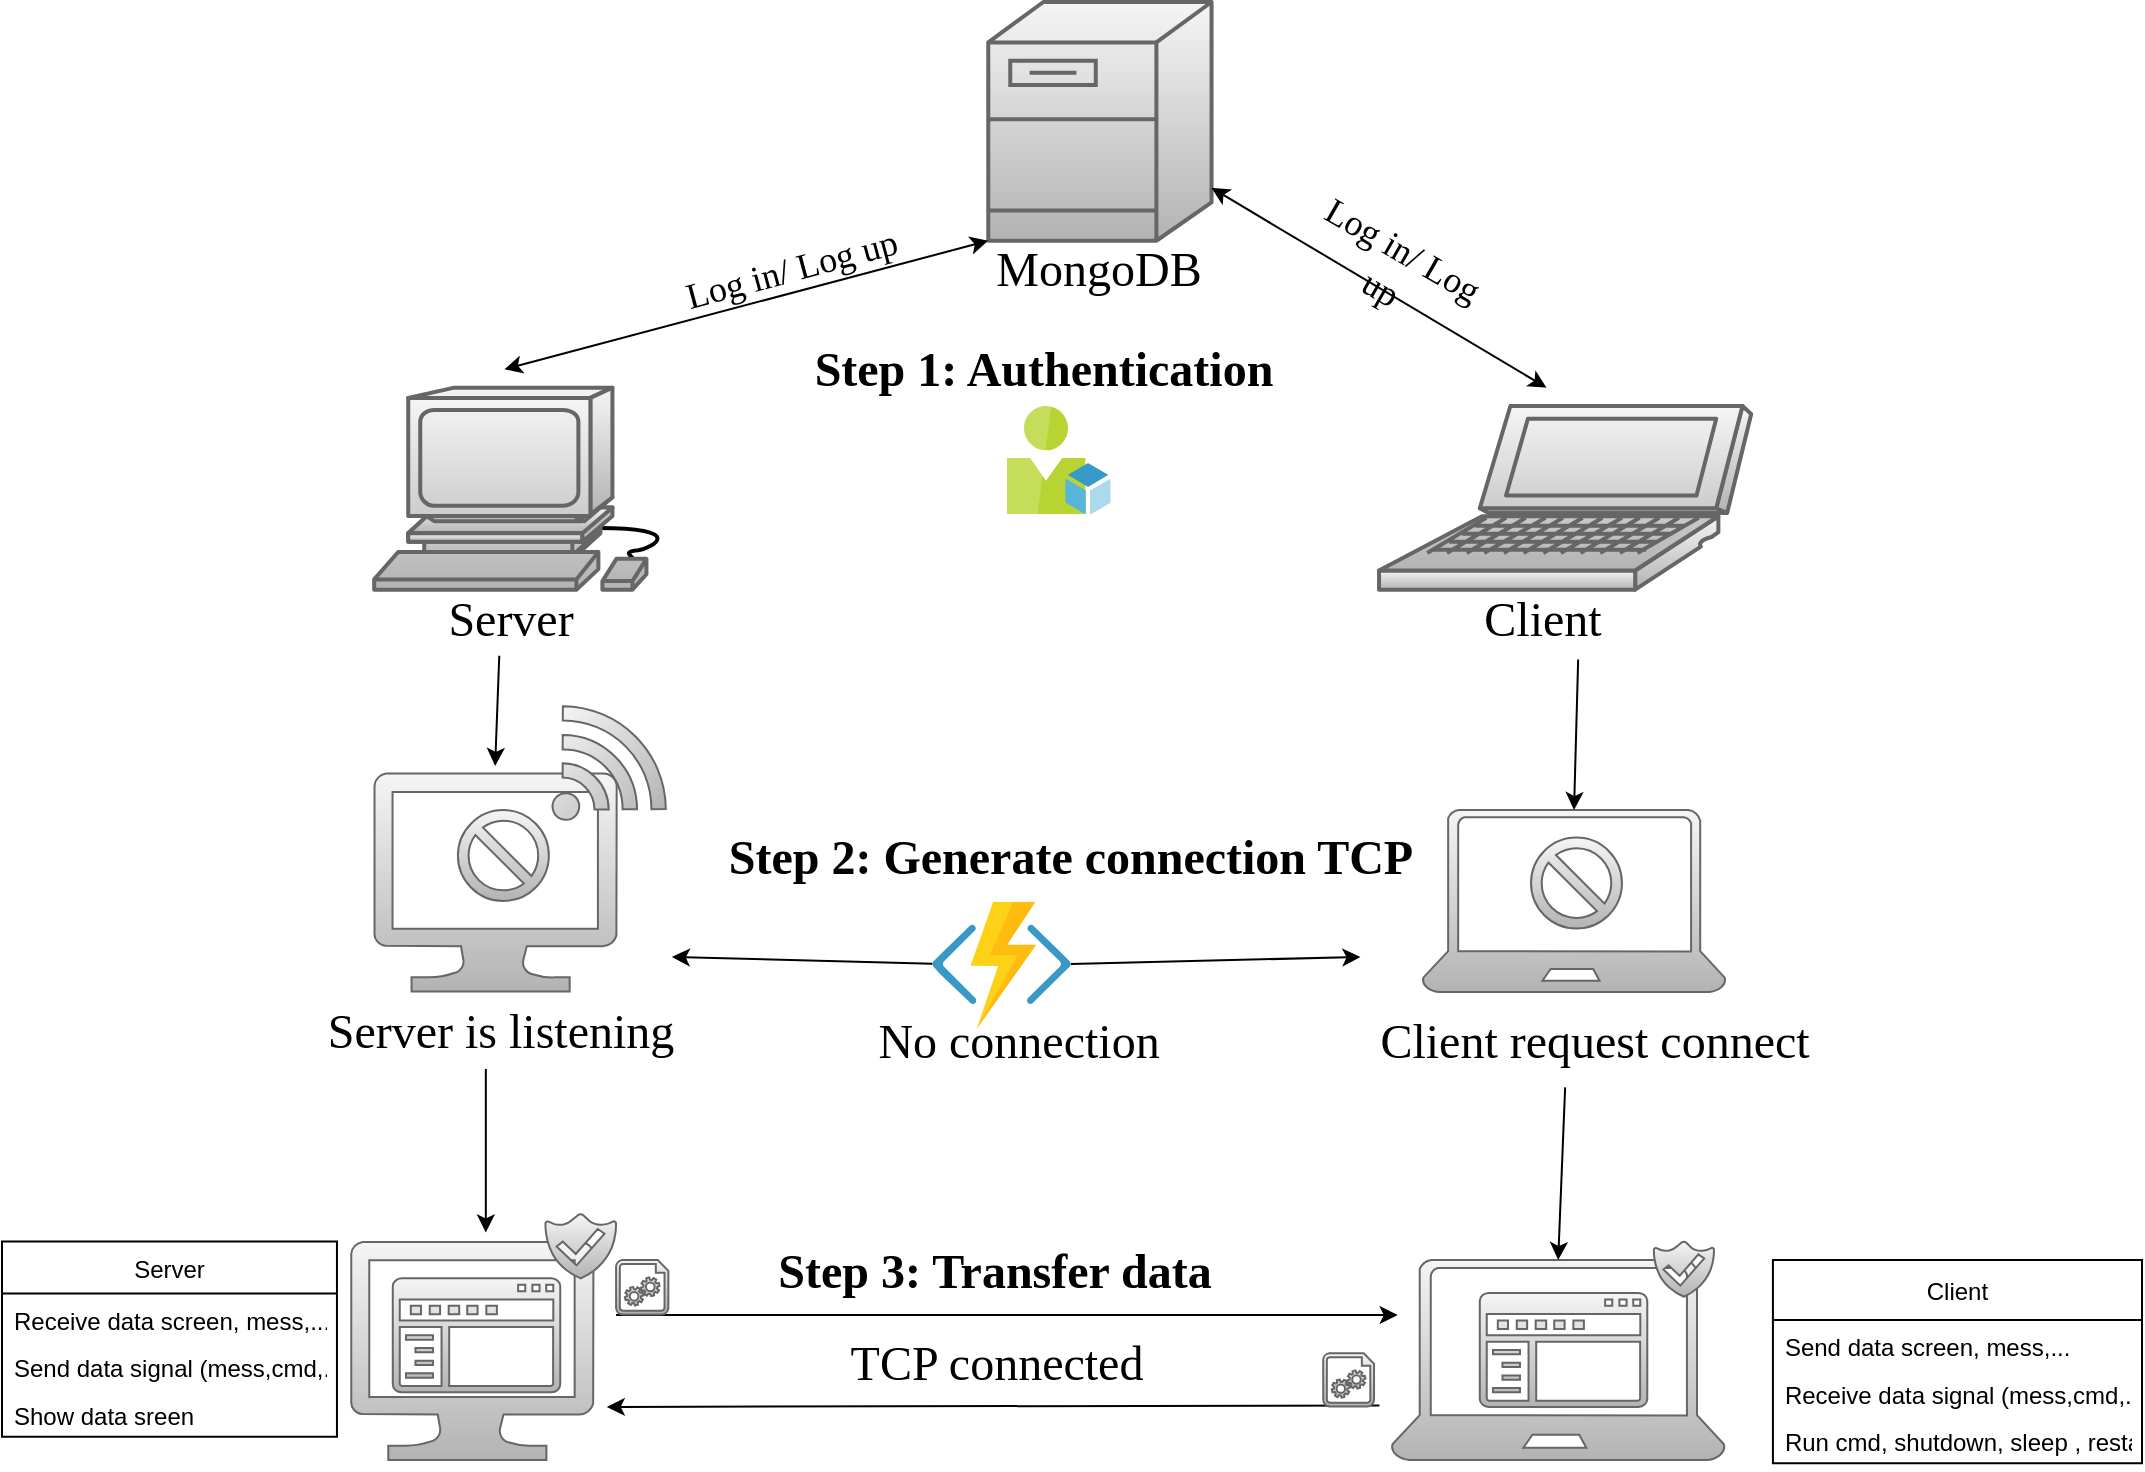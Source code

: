 <mxfile version="14.8.1" type="github">
  <diagram name="Page-1" id="c37626ed-c26b-45fb-9056-f9ebc6bb27b6">
    <mxGraphModel dx="1592" dy="962" grid="1" gridSize="10" guides="1" tooltips="1" connect="1" arrows="1" fold="1" page="1" pageScale="1" pageWidth="1100" pageHeight="850" background="none" math="0" shadow="0">
      <root>
        <mxCell id="0" />
        <mxCell id="1" parent="0" />
        <mxCell id="i_g6gHEMHeRlBMEb21og-68" value="" style="group" vertex="1" connectable="0" parent="1">
          <mxGeometry x="10" y="20" width="1070" height="730" as="geometry" />
        </mxCell>
        <mxCell id="i_g6gHEMHeRlBMEb21og-1" value="" style="shape=mxgraph.cisco.computers_and_peripherals.laptop;html=1;pointerEvents=1;dashed=0;fillColor=#f5f5f5;strokeColor=#666666;strokeWidth=2;verticalLabelPosition=bottom;verticalAlign=top;align=center;outlineConnect=0;gradientColor=#b3b3b3;" vertex="1" parent="i_g6gHEMHeRlBMEb21og-68">
          <mxGeometry x="688.522" y="202.013" width="186.087" height="91.824" as="geometry" />
        </mxCell>
        <mxCell id="i_g6gHEMHeRlBMEb21og-2" value="" style="shape=mxgraph.cisco.computers_and_peripherals.workstation;html=1;pointerEvents=1;dashed=0;fillColor=#f5f5f5;strokeColor=#666666;strokeWidth=2;verticalLabelPosition=bottom;verticalAlign=top;align=center;outlineConnect=0;gradientColor=#b3b3b3;" vertex="1" parent="i_g6gHEMHeRlBMEb21og-68">
          <mxGeometry x="186.087" y="192.83" width="158.174" height="101.006" as="geometry" />
        </mxCell>
        <mxCell id="i_g6gHEMHeRlBMEb21og-3" value="" style="shape=mxgraph.cisco.servers.fileserver;html=1;pointerEvents=1;dashed=0;fillColor=#f5f5f5;strokeColor=#666666;strokeWidth=2;verticalLabelPosition=bottom;verticalAlign=top;align=center;outlineConnect=0;gradientColor=#b3b3b3;" vertex="1" parent="i_g6gHEMHeRlBMEb21og-68">
          <mxGeometry x="493.13" width="111.652" height="119.371" as="geometry" />
        </mxCell>
        <mxCell id="i_g6gHEMHeRlBMEb21og-4" value="&lt;font style=&quot;font-size: 24px&quot; face=&quot;Times New Roman&quot;&gt;Server&lt;/font&gt;" style="text;html=1;align=center;verticalAlign=middle;resizable=0;points=[];autosize=1;strokeColor=none;" vertex="1" parent="i_g6gHEMHeRlBMEb21og-68">
          <mxGeometry x="214" y="293.836" width="80" height="30" as="geometry" />
        </mxCell>
        <mxCell id="i_g6gHEMHeRlBMEb21og-5" value="&lt;font style=&quot;font-size: 24px&quot; face=&quot;Times New Roman&quot;&gt;Client&lt;/font&gt;" style="text;html=1;align=center;verticalAlign=middle;resizable=0;points=[];autosize=1;strokeColor=none;" vertex="1" parent="i_g6gHEMHeRlBMEb21og-68">
          <mxGeometry x="735.043" y="293.836" width="70" height="30" as="geometry" />
        </mxCell>
        <mxCell id="i_g6gHEMHeRlBMEb21og-6" value="" style="endArrow=classic;startArrow=classic;html=1;entryX=0;entryY=1;entryDx=0;entryDy=0;entryPerimeter=0;" edge="1" parent="i_g6gHEMHeRlBMEb21og-68" target="i_g6gHEMHeRlBMEb21og-3">
          <mxGeometry width="50" height="50" relative="1" as="geometry">
            <mxPoint x="251.217" y="183.648" as="sourcePoint" />
            <mxPoint x="660.609" y="229.56" as="targetPoint" />
          </mxGeometry>
        </mxCell>
        <mxCell id="i_g6gHEMHeRlBMEb21og-7" value="&lt;font style=&quot;font-size: 18px&quot; face=&quot;Times New Roman&quot;&gt;Log in/ Log up&lt;/font&gt;" style="text;html=1;strokeColor=none;fillColor=none;align=center;verticalAlign=middle;whiteSpace=wrap;rounded=0;rotation=-15;" vertex="1" parent="i_g6gHEMHeRlBMEb21og-68">
          <mxGeometry x="324.545" y="124.66" width="139.565" height="18.365" as="geometry" />
        </mxCell>
        <mxCell id="i_g6gHEMHeRlBMEb21og-8" value="&lt;font style=&quot;font-size: 24px&quot; face=&quot;Times New Roman&quot;&gt;MongoDB&lt;/font&gt;" style="text;html=1;strokeColor=none;fillColor=none;align=center;verticalAlign=middle;whiteSpace=wrap;rounded=0;" vertex="1" parent="i_g6gHEMHeRlBMEb21og-68">
          <mxGeometry x="530.348" y="124.66" width="37.217" height="18.365" as="geometry" />
        </mxCell>
        <mxCell id="i_g6gHEMHeRlBMEb21og-9" value="" style="endArrow=classic;startArrow=classic;html=1;" edge="1" parent="i_g6gHEMHeRlBMEb21og-68" target="i_g6gHEMHeRlBMEb21og-3">
          <mxGeometry width="50" height="50" relative="1" as="geometry">
            <mxPoint x="772.261" y="192.83" as="sourcePoint" />
            <mxPoint x="539.652" y="119.371" as="targetPoint" />
          </mxGeometry>
        </mxCell>
        <mxCell id="i_g6gHEMHeRlBMEb21og-10" value="&lt;font style=&quot;font-size: 18px&quot; face=&quot;Times New Roman&quot;&gt;Log in/ Log up&lt;/font&gt;" style="text;html=1;strokeColor=none;fillColor=none;align=center;verticalAlign=middle;whiteSpace=wrap;rounded=0;rotation=30;" vertex="1" parent="i_g6gHEMHeRlBMEb21og-68">
          <mxGeometry x="642" y="124.66" width="106.2" height="18.365" as="geometry" />
        </mxCell>
        <mxCell id="i_g6gHEMHeRlBMEb21og-11" value="&lt;div align=&quot;center&quot;&gt;&lt;b&gt;&lt;font style=&quot;font-size: 24px&quot; face=&quot;Times New Roman&quot;&gt;Step 1: Authentication&lt;/font&gt;&lt;/b&gt;&lt;/div&gt;" style="text;html=1;strokeColor=none;fillColor=none;align=center;verticalAlign=middle;whiteSpace=wrap;rounded=0;" vertex="1" parent="i_g6gHEMHeRlBMEb21og-68">
          <mxGeometry x="400.087" y="174.465" width="241.913" height="18.365" as="geometry" />
        </mxCell>
        <mxCell id="i_g6gHEMHeRlBMEb21og-12" value="" style="aspect=fixed;pointerEvents=1;shadow=0;dashed=0;html=1;strokeColor=#666666;labelPosition=center;verticalLabelPosition=bottom;verticalAlign=top;align=center;fillColor=#f5f5f5;shape=mxgraph.azure.computer;gradientColor=#b3b3b3;" vertex="1" parent="i_g6gHEMHeRlBMEb21og-68">
          <mxGeometry x="186.087" y="385.66" width="121.25" height="109.128" as="geometry" />
        </mxCell>
        <mxCell id="i_g6gHEMHeRlBMEb21og-13" value="" style="aspect=fixed;html=1;points=[];align=center;image;fontSize=12;image=img/lib/mscae/User_Resource.svg;" vertex="1" parent="i_g6gHEMHeRlBMEb21og-68">
          <mxGeometry x="502.435" y="202.013" width="51.836" height="53.991" as="geometry" />
        </mxCell>
        <mxCell id="i_g6gHEMHeRlBMEb21og-16" value="" style="aspect=fixed;pointerEvents=1;shadow=0;dashed=0;html=1;strokeColor=#666666;labelPosition=center;verticalLabelPosition=bottom;verticalAlign=top;align=center;fillColor=#f5f5f5;shape=mxgraph.mscae.enterprise.wireless_connection;rotation=-45;gradientColor=#b3b3b3;" vertex="1" parent="i_g6gHEMHeRlBMEb21og-68">
          <mxGeometry x="268.114" y="348.931" width="61.112" height="72.752" as="geometry" />
        </mxCell>
        <mxCell id="i_g6gHEMHeRlBMEb21og-19" value="&lt;b&gt;&lt;font style=&quot;font-size: 24px&quot; face=&quot;Times New Roman&quot;&gt;Step 2: Generate connection TCP&lt;/font&gt;&lt;/b&gt;" style="text;html=1;align=center;verticalAlign=middle;resizable=0;points=[];autosize=1;strokeColor=none;" vertex="1" parent="i_g6gHEMHeRlBMEb21og-68">
          <mxGeometry x="353.565" y="413.208" width="360" height="30" as="geometry" />
        </mxCell>
        <mxCell id="i_g6gHEMHeRlBMEb21og-20" value="" style="aspect=fixed;pointerEvents=1;shadow=0;dashed=0;html=1;strokeColor=#666666;labelPosition=center;verticalLabelPosition=bottom;verticalAlign=top;align=center;fillColor=#f5f5f5;shape=mxgraph.azure.laptop;gradientColor=#b3b3b3;" vertex="1" parent="i_g6gHEMHeRlBMEb21og-68">
          <mxGeometry x="710.229" y="404.025" width="151.57" height="90.94" as="geometry" />
        </mxCell>
        <mxCell id="i_g6gHEMHeRlBMEb21og-21" value="&lt;font style=&quot;font-size: 24px&quot; face=&quot;Times New Roman&quot;&gt;Server is listening&lt;/font&gt;" style="text;html=1;align=center;verticalAlign=middle;resizable=0;points=[];autosize=1;strokeColor=none;" vertex="1" parent="i_g6gHEMHeRlBMEb21og-68">
          <mxGeometry x="153.522" y="500.44" width="190" height="30" as="geometry" />
        </mxCell>
        <mxCell id="i_g6gHEMHeRlBMEb21og-22" value="&lt;font style=&quot;font-size: 24px&quot; face=&quot;Times New Roman&quot;&gt;Client request connect&lt;br&gt;&lt;/font&gt;" style="text;html=1;align=center;verticalAlign=middle;resizable=0;points=[];autosize=1;strokeColor=none;" vertex="1" parent="i_g6gHEMHeRlBMEb21og-68">
          <mxGeometry x="680.762" y="505.031" width="230" height="30" as="geometry" />
        </mxCell>
        <mxCell id="i_g6gHEMHeRlBMEb21og-23" value="" style="aspect=fixed;pointerEvents=1;shadow=0;dashed=0;html=1;strokeColor=#666666;labelPosition=center;verticalLabelPosition=bottom;verticalAlign=top;align=center;shape=mxgraph.mscae.enterprise.not_allowed;fillColor=#f5f5f5;gradientColor=#b3b3b3;" vertex="1" parent="i_g6gHEMHeRlBMEb21og-68">
          <mxGeometry x="227.957" y="404.025" width="45.47" height="45.47" as="geometry" />
        </mxCell>
        <mxCell id="i_g6gHEMHeRlBMEb21og-24" value="" style="aspect=fixed;pointerEvents=1;shadow=0;dashed=0;html=1;strokeColor=#666666;labelPosition=center;verticalLabelPosition=bottom;verticalAlign=top;align=center;shape=mxgraph.mscae.enterprise.not_allowed;fillColor=#f5f5f5;gradientColor=#b3b3b3;" vertex="1" parent="i_g6gHEMHeRlBMEb21og-68">
          <mxGeometry x="764.501" y="417.799" width="45.47" height="45.47" as="geometry" />
        </mxCell>
        <mxCell id="i_g6gHEMHeRlBMEb21og-25" value="" style="endArrow=classic;startArrow=none;html=1;" edge="1" parent="i_g6gHEMHeRlBMEb21og-68" source="i_g6gHEMHeRlBMEb21og-26">
          <mxGeometry width="50" height="50" relative="1" as="geometry">
            <mxPoint x="334.957" y="477.484" as="sourcePoint" />
            <mxPoint x="679.217" y="477.484" as="targetPoint" />
          </mxGeometry>
        </mxCell>
        <mxCell id="i_g6gHEMHeRlBMEb21og-26" value="" style="aspect=fixed;html=1;points=[];align=center;image;fontSize=12;image=img/lib/mscae/Functions.svg;" vertex="1" parent="i_g6gHEMHeRlBMEb21og-68">
          <mxGeometry x="465.217" y="449.937" width="69.196" height="63.658" as="geometry" />
        </mxCell>
        <mxCell id="i_g6gHEMHeRlBMEb21og-27" value="" style="endArrow=none;startArrow=classic;html=1;" edge="1" parent="i_g6gHEMHeRlBMEb21og-68" target="i_g6gHEMHeRlBMEb21og-26">
          <mxGeometry width="50" height="50" relative="1" as="geometry">
            <mxPoint x="334.957" y="477.484" as="sourcePoint" />
            <mxPoint x="679.217" y="477.484" as="targetPoint" />
          </mxGeometry>
        </mxCell>
        <mxCell id="i_g6gHEMHeRlBMEb21og-28" value="&lt;font style=&quot;font-size: 24px&quot; face=&quot;Times New Roman&quot;&gt;No connection&lt;/font&gt;" style="text;html=1;align=center;verticalAlign=middle;resizable=0;points=[];autosize=1;strokeColor=none;" vertex="1" parent="i_g6gHEMHeRlBMEb21og-68">
          <mxGeometry x="428" y="505.031" width="160" height="30" as="geometry" />
        </mxCell>
        <mxCell id="i_g6gHEMHeRlBMEb21og-29" value="" style="endArrow=classic;html=1;exitX=0.433;exitY=1.1;exitDx=0;exitDy=0;exitPerimeter=0;" edge="1" parent="i_g6gHEMHeRlBMEb21og-68" source="i_g6gHEMHeRlBMEb21og-4">
          <mxGeometry width="50" height="50" relative="1" as="geometry">
            <mxPoint x="437.304" y="532.579" as="sourcePoint" />
            <mxPoint x="246.565" y="381.987" as="targetPoint" />
          </mxGeometry>
        </mxCell>
        <mxCell id="i_g6gHEMHeRlBMEb21og-30" value="" style="endArrow=classic;html=1;entryX=0.5;entryY=0;entryDx=0;entryDy=0;entryPerimeter=0;" edge="1" parent="i_g6gHEMHeRlBMEb21og-68" target="i_g6gHEMHeRlBMEb21og-20">
          <mxGeometry width="50" height="50" relative="1" as="geometry">
            <mxPoint x="788.078" y="328.73" as="sourcePoint" />
            <mxPoint x="949.043" y="312.201" as="targetPoint" />
          </mxGeometry>
        </mxCell>
        <mxCell id="i_g6gHEMHeRlBMEb21og-31" value="" style="aspect=fixed;pointerEvents=1;shadow=0;dashed=0;html=1;strokeColor=#666666;labelPosition=center;verticalLabelPosition=bottom;verticalAlign=top;align=center;fillColor=#f5f5f5;shape=mxgraph.azure.computer;gradientColor=#b3b3b3;" vertex="1" parent="i_g6gHEMHeRlBMEb21og-68">
          <mxGeometry x="174.457" y="619.811" width="121.25" height="109.128" as="geometry" />
        </mxCell>
        <mxCell id="i_g6gHEMHeRlBMEb21og-32" value="" style="pointerEvents=1;shadow=0;dashed=0;html=1;strokeColor=#666666;labelPosition=center;verticalLabelPosition=bottom;verticalAlign=top;align=center;fillColor=#f5f5f5;shape=mxgraph.mscae.intune.end_protection;gradientColor=#b3b3b3;" vertex="1" parent="i_g6gHEMHeRlBMEb21og-68">
          <mxGeometry x="271.687" y="606.038" width="35.357" height="32.138" as="geometry" />
        </mxCell>
        <mxCell id="i_g6gHEMHeRlBMEb21og-33" value="" style="aspect=fixed;pointerEvents=1;shadow=0;dashed=0;html=1;strokeColor=#666666;labelPosition=center;verticalLabelPosition=bottom;verticalAlign=top;align=center;fillColor=#f5f5f5;shape=mxgraph.azure.laptop;gradientColor=#b3b3b3;" vertex="1" parent="i_g6gHEMHeRlBMEb21og-68">
          <mxGeometry x="694.728" y="628.994" width="166.729" height="100.034" as="geometry" />
        </mxCell>
        <mxCell id="i_g6gHEMHeRlBMEb21og-34" value="" style="pointerEvents=1;shadow=0;dashed=0;html=1;strokeColor=#666666;labelPosition=center;verticalLabelPosition=bottom;verticalAlign=top;align=center;fillColor=#f5f5f5;shape=mxgraph.mscae.intune.end_protection;gradientColor=#b3b3b3;" vertex="1" parent="i_g6gHEMHeRlBMEb21og-68">
          <mxGeometry x="825.91" y="619.811" width="30.09" height="27.547" as="geometry" />
        </mxCell>
        <mxCell id="i_g6gHEMHeRlBMEb21og-36" value="" style="endArrow=classic;html=1;" edge="1" parent="i_g6gHEMHeRlBMEb21og-68">
          <mxGeometry width="50" height="50" relative="1" as="geometry">
            <mxPoint x="307.043" y="656.541" as="sourcePoint" />
            <mxPoint x="697.826" y="656.541" as="targetPoint" />
          </mxGeometry>
        </mxCell>
        <mxCell id="i_g6gHEMHeRlBMEb21og-37" value="" style="endArrow=classic;html=1;exitX=-0.036;exitY=0.727;exitDx=0;exitDy=0;exitPerimeter=0;" edge="1" parent="i_g6gHEMHeRlBMEb21og-68" source="i_g6gHEMHeRlBMEb21og-33">
          <mxGeometry width="50" height="50" relative="1" as="geometry">
            <mxPoint x="688.522" y="720.818" as="sourcePoint" />
            <mxPoint x="302.391" y="702.453" as="targetPoint" />
          </mxGeometry>
        </mxCell>
        <mxCell id="i_g6gHEMHeRlBMEb21og-38" value="&lt;font style=&quot;font-size: 24px&quot; face=&quot;Times New Roman&quot;&gt;TCP connected&lt;/font&gt;" style="text;html=1;align=center;verticalAlign=middle;resizable=0;points=[];autosize=1;strokeColor=none;" vertex="1" parent="i_g6gHEMHeRlBMEb21og-68">
          <mxGeometry x="416.872" y="665.723" width="160" height="30" as="geometry" />
        </mxCell>
        <mxCell id="i_g6gHEMHeRlBMEb21og-39" value="&lt;font style=&quot;font-size: 24px&quot; face=&quot;Times New Roman&quot;&gt;&lt;b&gt;&lt;font style=&quot;font-size: 24px&quot;&gt;Step 3: Transfer data&lt;/font&gt;&lt;/b&gt;&lt;/font&gt;" style="text;html=1;align=center;verticalAlign=middle;resizable=0;points=[];autosize=1;strokeColor=none;" vertex="1" parent="i_g6gHEMHeRlBMEb21og-68">
          <mxGeometry x="381.478" y="619.811" width="230" height="30" as="geometry" />
        </mxCell>
        <mxCell id="i_g6gHEMHeRlBMEb21og-43" value="" style="aspect=fixed;pointerEvents=1;shadow=0;dashed=0;html=1;strokeColor=#666666;labelPosition=center;verticalLabelPosition=bottom;verticalAlign=top;align=center;shape=mxgraph.azure.startup_task;fillColor=#f5f5f5;gradientColor=#b3b3b3;" vertex="1" parent="i_g6gHEMHeRlBMEb21og-68">
          <mxGeometry x="307.043" y="628.994" width="26.191" height="27.282" as="geometry" />
        </mxCell>
        <mxCell id="i_g6gHEMHeRlBMEb21og-44" value="" style="aspect=fixed;pointerEvents=1;shadow=0;dashed=0;html=1;strokeColor=#666666;labelPosition=center;verticalLabelPosition=bottom;verticalAlign=top;align=center;shape=mxgraph.azure.startup_task;fillColor=#f5f5f5;gradientColor=#b3b3b3;" vertex="1" parent="i_g6gHEMHeRlBMEb21og-68">
          <mxGeometry x="660.609" y="675.668" width="25.463" height="26.527" as="geometry" />
        </mxCell>
        <mxCell id="i_g6gHEMHeRlBMEb21og-46" value="Server" style="swimlane;fontStyle=0;childLayout=stackLayout;horizontal=1;startSize=26;horizontalStack=0;resizeParent=1;resizeParentMax=0;resizeLast=0;collapsible=1;marginBottom=0;" vertex="1" parent="i_g6gHEMHeRlBMEb21og-68">
          <mxGeometry y="619.811" width="167.478" height="97.623" as="geometry" />
        </mxCell>
        <mxCell id="i_g6gHEMHeRlBMEb21og-47" value="Receive data screen, mess,..." style="text;strokeColor=none;fillColor=none;align=left;verticalAlign=top;spacingLeft=4;spacingRight=4;overflow=hidden;rotatable=0;points=[[0,0.5],[1,0.5]];portConstraint=eastwest;" vertex="1" parent="i_g6gHEMHeRlBMEb21og-46">
          <mxGeometry y="26" width="167.478" height="23.874" as="geometry" />
        </mxCell>
        <mxCell id="i_g6gHEMHeRlBMEb21og-48" value="Send data signal (mess,cmd,...)" style="text;strokeColor=none;fillColor=none;align=left;verticalAlign=top;spacingLeft=4;spacingRight=4;overflow=hidden;rotatable=0;points=[[0,0.5],[1,0.5]];portConstraint=eastwest;" vertex="1" parent="i_g6gHEMHeRlBMEb21og-46">
          <mxGeometry y="49.874" width="167.478" height="23.874" as="geometry" />
        </mxCell>
        <mxCell id="i_g6gHEMHeRlBMEb21og-49" value="Show data sreen" style="text;strokeColor=none;fillColor=none;align=left;verticalAlign=top;spacingLeft=4;spacingRight=4;overflow=hidden;rotatable=0;points=[[0,0.5],[1,0.5]];portConstraint=eastwest;" vertex="1" parent="i_g6gHEMHeRlBMEb21og-46">
          <mxGeometry y="73.748" width="167.478" height="23.874" as="geometry" />
        </mxCell>
        <mxCell id="i_g6gHEMHeRlBMEb21og-50" value="" style="pointerEvents=1;shadow=0;dashed=0;html=1;strokeColor=#666666;labelPosition=center;verticalLabelPosition=bottom;verticalAlign=top;align=center;fillColor=#f5f5f5;shape=mxgraph.mscae.intune.company_portal;gradientColor=#b3b3b3;" vertex="1" parent="i_g6gHEMHeRlBMEb21og-68">
          <mxGeometry x="195.391" y="638.176" width="83.739" height="56.931" as="geometry" />
        </mxCell>
        <mxCell id="i_g6gHEMHeRlBMEb21og-51" value="" style="pointerEvents=1;shadow=0;dashed=0;html=1;strokeColor=#666666;labelPosition=center;verticalLabelPosition=bottom;verticalAlign=top;align=center;fillColor=#f5f5f5;shape=mxgraph.mscae.intune.company_portal;gradientColor=#b3b3b3;" vertex="1" parent="i_g6gHEMHeRlBMEb21og-68">
          <mxGeometry x="738.895" y="645.522" width="83.739" height="56.931" as="geometry" />
        </mxCell>
        <mxCell id="i_g6gHEMHeRlBMEb21og-52" value="Client" style="swimlane;fontStyle=0;childLayout=stackLayout;horizontal=1;startSize=30;horizontalStack=0;resizeParent=1;resizeParentMax=0;resizeLast=0;collapsible=1;marginBottom=0;" vertex="1" parent="i_g6gHEMHeRlBMEb21og-68">
          <mxGeometry x="885.458" y="628.994" width="184.542" height="101.623" as="geometry" />
        </mxCell>
        <mxCell id="i_g6gHEMHeRlBMEb21og-53" value="Send data screen, mess,..." style="text;strokeColor=none;fillColor=none;align=left;verticalAlign=top;spacingLeft=4;spacingRight=4;overflow=hidden;rotatable=0;points=[[0,0.5],[1,0.5]];portConstraint=eastwest;" vertex="1" parent="i_g6gHEMHeRlBMEb21og-52">
          <mxGeometry y="30" width="184.542" height="23.874" as="geometry" />
        </mxCell>
        <mxCell id="i_g6gHEMHeRlBMEb21og-54" value="Receive data signal (mess,cmd,...)" style="text;strokeColor=none;fillColor=none;align=left;verticalAlign=top;spacingLeft=4;spacingRight=4;overflow=hidden;rotatable=0;points=[[0,0.5],[1,0.5]];portConstraint=eastwest;" vertex="1" parent="i_g6gHEMHeRlBMEb21og-52">
          <mxGeometry y="53.874" width="184.542" height="23.874" as="geometry" />
        </mxCell>
        <mxCell id="i_g6gHEMHeRlBMEb21og-55" value="Run cmd, shutdown, sleep , restart&#xa;" style="text;strokeColor=none;fillColor=none;align=left;verticalAlign=top;spacingLeft=4;spacingRight=4;overflow=hidden;rotatable=0;points=[[0,0.5],[1,0.5]];portConstraint=eastwest;" vertex="1" parent="i_g6gHEMHeRlBMEb21og-52">
          <mxGeometry y="77.748" width="184.542" height="23.874" as="geometry" />
        </mxCell>
        <mxCell id="i_g6gHEMHeRlBMEb21og-65" value="" style="endArrow=classic;html=1;" edge="1" parent="i_g6gHEMHeRlBMEb21og-68">
          <mxGeometry width="50" height="50" relative="1" as="geometry">
            <mxPoint x="241.913" y="533.497" as="sourcePoint" />
            <mxPoint x="241.913" y="615.22" as="targetPoint" />
          </mxGeometry>
        </mxCell>
        <mxCell id="i_g6gHEMHeRlBMEb21og-66" value="" style="endArrow=classic;html=1;entryX=0.5;entryY=0;entryDx=0;entryDy=0;entryPerimeter=0;" edge="1" parent="i_g6gHEMHeRlBMEb21og-68" target="i_g6gHEMHeRlBMEb21og-33">
          <mxGeometry width="50" height="50" relative="1" as="geometry">
            <mxPoint x="781.565" y="542.679" as="sourcePoint" />
            <mxPoint x="251.217" y="624.403" as="targetPoint" />
          </mxGeometry>
        </mxCell>
      </root>
    </mxGraphModel>
  </diagram>
</mxfile>
